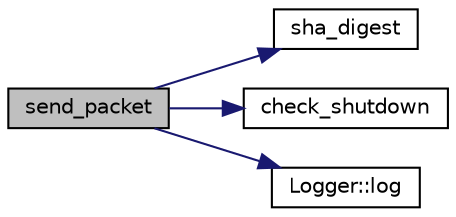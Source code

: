 digraph "send_packet"
{
  edge [fontname="Helvetica",fontsize="10",labelfontname="Helvetica",labelfontsize="10"];
  node [fontname="Helvetica",fontsize="10",shape=record];
  rankdir="LR";
  Node1 [label="send_packet",height=0.2,width=0.4,color="black", fillcolor="grey75", style="filled", fontcolor="black"];
  Node1 -> Node2 [color="midnightblue",fontsize="10",style="solid"];
  Node2 [label="sha_digest",height=0.2,width=0.4,color="black", fillcolor="white", style="filled",URL="$Packet_8cpp.html#a707a865009d80b22ee19d46a59d81e94"];
  Node1 -> Node3 [color="midnightblue",fontsize="10",style="solid"];
  Node3 [label="check_shutdown",height=0.2,width=0.4,color="black", fillcolor="white", style="filled",URL="$Packet_8cpp.html#acce65f288b2aed7670bee2f6dfbbb882"];
  Node1 -> Node4 [color="midnightblue",fontsize="10",style="solid"];
  Node4 [label="Logger::log",height=0.2,width=0.4,color="black", fillcolor="white", style="filled",URL="$classLogger.html#aad1588639bb45eab5a33a40fc58d0e94",tooltip="Log formatted data with variable number of arguments (simmilar to printf) "];
}
